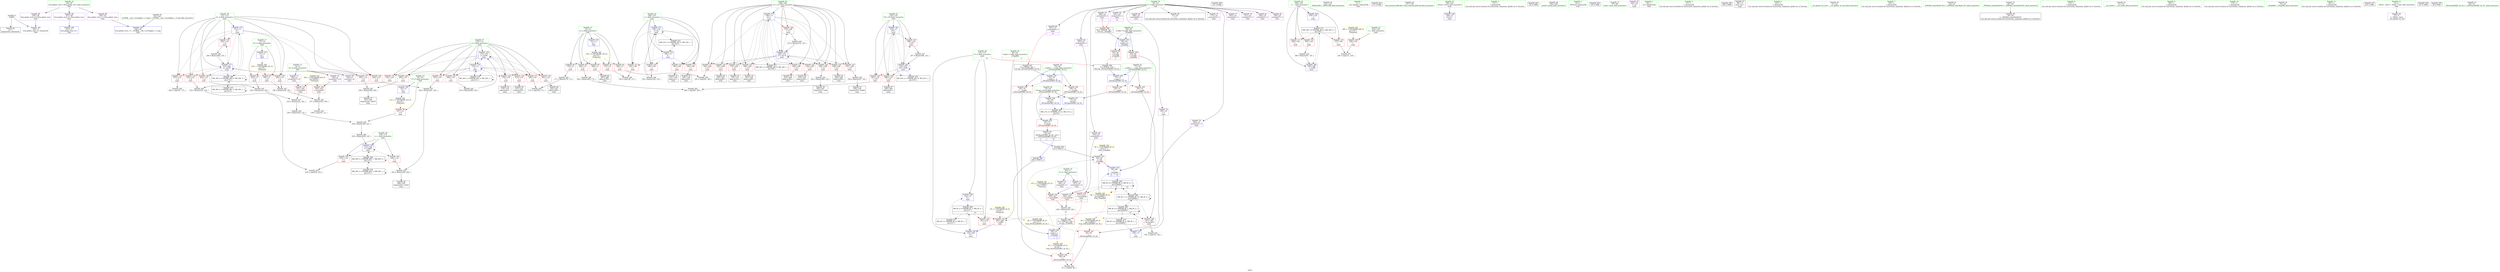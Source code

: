 digraph "SVFG" {
	label="SVFG";

	Node0x56165d0fd0f0 [shape=record,color=grey,label="{NodeID: 0\nNullPtr}"];
	Node0x56165d0fd0f0 -> Node0x56165d10fda0[style=solid];
	Node0x56165d0fd0f0 -> Node0x56165d117c00[style=solid];
	Node0x56165d115320 [shape=record,color=grey,label="{NodeID: 263\n235 = cmp(233, 234, )\n}"];
	Node0x56165d118c70 [shape=record,color=blue,label="{NodeID: 180\n116\<--13\nS\<--\nmain\n}"];
	Node0x56165d118c70 -> Node0x56165d12e6e0[style=dashed];
	Node0x56165d110010 [shape=record,color=red,label="{NodeID: 97\n195\<--17\n\<--Q\nmain\n}"];
	Node0x56165d110010 -> Node0x56165d11cbc0[style=solid];
	Node0x56165d101120 [shape=record,color=green,label="{NodeID: 14\n10\<--11\nG\<--G_field_insensitive\nGlob }"];
	Node0x56165d101120 -> Node0x56165d1122e0[style=solid];
	Node0x56165d101120 -> Node0x56165d1123b0[style=solid];
	Node0x56165d1476c0 [shape=record,color=black,label="{NodeID: 360\n121 = PHI()\n}"];
	Node0x56165d12d7e0 [shape=record,color=black,label="{NodeID: 277\nMR_6V_2 = PHI(MR_6V_4, MR_6V_1, )\npts\{117 \}\n}"];
	Node0x56165d12d7e0 -> Node0x56165d118c70[style=dashed];
	Node0x56165d110b70 [shape=record,color=red,label="{NodeID: 111\n300\<--104\n\<--__\nmain\n}"];
	Node0x56165d10f000 [shape=record,color=green,label="{NodeID: 28\n75\<--76\nretval\<--retval_field_insensitive\n_ZSt3maxIiERKT_S2_S2_\n}"];
	Node0x56165d10f000 -> Node0x56165d110420[style=solid];
	Node0x56165d10f000 -> Node0x56165d118110[style=solid];
	Node0x56165d10f000 -> Node0x56165d1181e0[style=solid];
	Node0x56165d115ea0 [shape=record,color=red,label="{NodeID: 125\n255\<--108\n\<--i11\nmain\n}"];
	Node0x56165d115ea0 -> Node0x56165d111d30[style=solid];
	Node0x56165d10fa60 [shape=record,color=green,label="{NodeID: 42\n122\<--123\n_ZNSirsERi\<--_ZNSirsERi_field_insensitive\n}"];
	Node0x56165d1344f0 [shape=record,color=yellow,style=double,label="{NodeID: 305\n28V_1 = ENCHI(MR_28V_0)\npts\{103 \}\nFun[main]}"];
	Node0x56165d1344f0 -> Node0x56165d1109d0[style=dashed];
	Node0x56165d116a00 [shape=record,color=red,label="{NodeID: 139\n232\<--112\n\<--k\nmain\n}"];
	Node0x56165d116a00 -> Node0x56165d11e3c0[style=solid];
	Node0x56165d1115e0 [shape=record,color=black,label="{NodeID: 56\n202\<--201\nidxprom31\<--add\nmain\n}"];
	Node0x56165d135160 [shape=record,color=yellow,style=double,label="{NodeID: 319\n6V_1 = ENCHI(MR_6V_0)\npts\{117 \}\nFun[_Z3updRii]}"];
	Node0x56165d135160 -> Node0x56165d110350[style=dashed];
	Node0x56165d11d040 [shape=record,color=grey,label="{NodeID: 236\n228 = Binary(226, 227, )\n}"];
	Node0x56165d11d040 -> Node0x56165d11d640[style=solid];
	Node0x56165d117560 [shape=record,color=red,label="{NodeID: 153\n258\<--257\n\<--arrayidx61\nmain\n}"];
	Node0x56165d117560 -> Node0x56165d11cd40[style=solid];
	Node0x56165d112140 [shape=record,color=purple,label="{NodeID: 70\n192\<--8\narrayidx27\<--H\nmain\n}"];
	Node0x56165d112140 -> Node0x56165d117220[style=solid];
	Node0x56165d11e540 [shape=record,color=grey,label="{NodeID: 250\n238 = Binary(237, 125, )\n}"];
	Node0x56165d11e540 -> Node0x56165d1119f0[style=solid];
	Node0x56165d1181e0 [shape=record,color=blue,label="{NodeID: 167\n75\<--92\nretval\<--\n_ZSt3maxIiERKT_S2_S2_\n}"];
	Node0x56165d1181e0 -> Node0x56165d12f5e0[style=dashed];
	Node0x56165d112ca0 [shape=record,color=purple,label="{NodeID: 84\n253\<--19\narrayidx59\<--f\nmain\n}"];
	Node0x56165d112ca0 -> Node0x56165d117490[style=solid];
	Node0x56165d0ec180 [shape=record,color=green,label="{NodeID: 1\n7\<--1\n__dso_handle\<--dummyObj\nGlob }"];
	Node0x56165d118d40 [shape=record,color=blue,label="{NodeID: 181\n118\<--13\nj74\<--\nmain\n}"];
	Node0x56165d118d40 -> Node0x56165d116ee0[style=dashed];
	Node0x56165d118d40 -> Node0x56165d116fb0[style=dashed];
	Node0x56165d118d40 -> Node0x56165d117080[style=dashed];
	Node0x56165d118d40 -> Node0x56165d118ee0[style=dashed];
	Node0x56165d118d40 -> Node0x56165d12dce0[style=dashed];
	Node0x56165d1100e0 [shape=record,color=red,label="{NodeID: 98\n223\<--17\n\<--Q\nmain\n}"];
	Node0x56165d1100e0 -> Node0x56165d11ca40[style=solid];
	Node0x56165d1011f0 [shape=record,color=green,label="{NodeID: 15\n12\<--14\nn\<--n_field_insensitive\nGlob }"];
	Node0x56165d1011f0 -> Node0x56165d1132e0[style=solid];
	Node0x56165d1011f0 -> Node0x56165d1133b0[style=solid];
	Node0x56165d1011f0 -> Node0x56165d113480[style=solid];
	Node0x56165d1011f0 -> Node0x56165d113550[style=solid];
	Node0x56165d1011f0 -> Node0x56165d113620[style=solid];
	Node0x56165d1011f0 -> Node0x56165d117700[style=solid];
	Node0x56165d147790 [shape=record,color=black,label="{NodeID: 361\n131 = PHI()\n}"];
	Node0x56165d12dce0 [shape=record,color=black,label="{NodeID: 278\nMR_43V_2 = PHI(MR_43V_4, MR_43V_1, )\npts\{119 \}\n}"];
	Node0x56165d12dce0 -> Node0x56165d118d40[style=dashed];
	Node0x56165d110c40 [shape=record,color=red,label="{NodeID: 112\n307\<--104\n\<--__\nmain\n}"];
	Node0x56165d110c40 -> Node0x56165d11e9c0[style=solid];
	Node0x56165d10f090 [shape=record,color=green,label="{NodeID: 29\n77\<--78\n__a.addr\<--__a.addr_field_insensitive\n_ZSt3maxIiERKT_S2_S2_\n}"];
	Node0x56165d10f090 -> Node0x56165d1104f0[style=solid];
	Node0x56165d10f090 -> Node0x56165d1105c0[style=solid];
	Node0x56165d10f090 -> Node0x56165d117f70[style=solid];
	Node0x56165d115f70 [shape=record,color=red,label="{NodeID: 126\n274\<--108\n\<--i11\nmain\n}"];
	Node0x56165d115f70 -> Node0x56165d11ddc0[style=solid];
	Node0x56165d10fb30 [shape=record,color=green,label="{NodeID: 43\n157\<--158\nllvm.memset.p0i8.i64\<--llvm.memset.p0i8.i64_field_insensitive\n}"];
	Node0x56165d116ad0 [shape=record,color=red,label="{NodeID: 140\n242\<--112\n\<--k\nmain\n}"];
	Node0x56165d116ad0 -> Node0x56165d11e6c0[style=solid];
	Node0x56165d1116b0 [shape=record,color=black,label="{NodeID: 57\n207\<--206\nidxprom34\<--add33\nmain\n}"];
	Node0x56165d135240 [shape=record,color=yellow,style=double,label="{NodeID: 320\n8V_1 = ENCHI(MR_8V_0)\npts\{220000 \}\nFun[_Z3updRii]|{|<s2>3}}"];
	Node0x56165d135240 -> Node0x56165d110350[style=dashed];
	Node0x56165d135240 -> Node0x56165d117ea0[style=dashed];
	Node0x56165d135240:s2 -> Node0x56165d133f80[style=dashed,color=red];
	Node0x56165d11d1c0 [shape=record,color=grey,label="{NodeID: 237\n225 = Binary(221, 224, )\n}"];
	Node0x56165d11d1c0 -> Node0x56165d11d940[style=solid];
	Node0x56165d117630 [shape=record,color=red,label="{NodeID: 154\n293\<--292\n\<--call83\nmain\n}"];
	Node0x56165d117630 -> Node0x56165d118e10[style=solid];
	Node0x56165d112210 [shape=record,color=purple,label="{NodeID: 71\n220\<--8\narrayidx41\<--H\nmain\n}"];
	Node0x56165d112210 -> Node0x56165d1173c0[style=solid];
	Node0x56165d11e6c0 [shape=record,color=grey,label="{NodeID: 251\n243 = Binary(241, 242, )\n}"];
	Node0x56165d11e6c0 -> Node0x56165d11e840[style=solid];
	Node0x56165d1182b0 [shape=record,color=blue,label="{NodeID: 168\n100\<--13\nretval\<--\nmain\n}"];
	Node0x56165d112d70 [shape=record,color=purple,label="{NodeID: 85\n288\<--19\narrayidx80\<--f\nmain\n}"];
	Node0x56165d0fe970 [shape=record,color=green,label="{NodeID: 2\n13\<--1\n\<--dummyObj\nCan only get source location for instruction, argument, global var or function.}"];
	Node0x56165d118e10 [shape=record,color=blue,label="{NodeID: 182\n116\<--293\nS\<--\nmain\n}"];
	Node0x56165d118e10 -> Node0x56165d12e6e0[style=dashed];
	Node0x56165d1101b0 [shape=record,color=red,label="{NodeID: 99\n64\<--58\n\<--S.addr\n_Z3updRii\n|{<s0>3}}"];
	Node0x56165d1101b0:s0 -> Node0x56165d147d20[style=solid,color=red];
	Node0x56165d100240 [shape=record,color=green,label="{NodeID: 16\n15\<--16\nP\<--P_field_insensitive\nGlob }"];
	Node0x56165d100240 -> Node0x56165d10ff40[style=solid];
	Node0x56165d100240 -> Node0x56165d117800[style=solid];
	Node0x56165d1478c0 [shape=record,color=black,label="{NodeID: 362\n132 = PHI()\n}"];
	Node0x56165d12e1e0 [shape=record,color=black,label="{NodeID: 279\nMR_8V_2 = PHI(MR_8V_4, MR_8V_1, )\npts\{220000 \}\n}"];
	Node0x56165d12e1e0 -> Node0x56165d1185f0[style=dashed];
	Node0x56165d110d10 [shape=record,color=red,label="{NodeID: 113\n136\<--106\n\<--i\nmain\n}"];
	Node0x56165d110d10 -> Node0x56165d1148a0[style=solid];
	Node0x56165d10f120 [shape=record,color=green,label="{NodeID: 30\n79\<--80\n__b.addr\<--__b.addr_field_insensitive\n_ZSt3maxIiERKT_S2_S2_\n}"];
	Node0x56165d10f120 -> Node0x56165d110690[style=solid];
	Node0x56165d10f120 -> Node0x56165d110760[style=solid];
	Node0x56165d10f120 -> Node0x56165d118040[style=solid];
	Node0x56165d132be0 [shape=record,color=black,label="{NodeID: 293\nMR_8V_4 = PHI(MR_8V_5, MR_8V_3, )\npts\{220000 \}\n|{|<s6>13}}"];
	Node0x56165d132be0 -> Node0x56165d117150[style=dashed];
	Node0x56165d132be0 -> Node0x56165d117630[style=dashed];
	Node0x56165d132be0 -> Node0x56165d12a0e0[style=dashed];
	Node0x56165d132be0 -> Node0x56165d12e1e0[style=dashed];
	Node0x56165d132be0 -> Node0x56165d1316f0[style=dashed];
	Node0x56165d132be0 -> Node0x56165d132be0[style=dashed];
	Node0x56165d132be0:s6 -> Node0x56165d133f80[style=dashed,color=red];
	Node0x56165d116040 [shape=record,color=red,label="{NodeID: 127\n169\<--110\n\<--j\nmain\n}"];
	Node0x56165d116040 -> Node0x56165d114ba0[style=solid];
	Node0x56165d10fc00 [shape=record,color=green,label="{NodeID: 44\n304\<--305\nprintf\<--printf_field_insensitive\n}"];
	Node0x56165d116ba0 [shape=record,color=red,label="{NodeID: 141\n263\<--112\n\<--k\nmain\n}"];
	Node0x56165d116ba0 -> Node0x56165d11df40[style=solid];
	Node0x56165d111780 [shape=record,color=black,label="{NodeID: 58\n210\<--209\nidxprom36\<--\nmain\n}"];
	Node0x56165d11d340 [shape=record,color=grey,label="{NodeID: 238\n150 = Binary(149, 125, )\n}"];
	Node0x56165d11d340 -> Node0x56165d118520[style=solid];
	Node0x56165d117700 [shape=record,color=blue,label="{NodeID: 155\n12\<--13\nn\<--\nGlob }"];
	Node0x56165d117700 -> Node0x56165d134060[style=dashed];
	Node0x56165d1122e0 [shape=record,color=purple,label="{NodeID: 72\n146\<--10\narrayidx9\<--G\nmain\n}"];
	Node0x56165d11e840 [shape=record,color=grey,label="{NodeID: 252\n245 = Binary(243, 244, )\n}"];
	Node0x56165d11e840 -> Node0x56165d111ac0[style=solid];
	Node0x56165d118380 [shape=record,color=blue,label="{NodeID: 169\n104\<--125\n__\<--\nmain\n}"];
	Node0x56165d118380 -> Node0x56165d12b9e0[style=dashed];
	Node0x56165d112e40 [shape=record,color=purple,label="{NodeID: 86\n291\<--19\narrayidx82\<--f\nmain\n|{<s0>13}}"];
	Node0x56165d112e40:s0 -> Node0x56165d147f60[style=solid,color=red];
	Node0x56165d0fd1e0 [shape=record,color=green,label="{NodeID: 3\n23\<--1\n_ZSt3cin\<--dummyObj\nGlob }"];
	Node0x56165d12a0e0 [shape=record,color=black,label="{NodeID: 266\nMR_8V_6 = PHI(MR_8V_9, MR_8V_5, )\npts\{220000 \}\n|{|<s4>11|<s5>12}}"];
	Node0x56165d12a0e0 -> Node0x56165d1172f0[style=dashed];
	Node0x56165d12a0e0 -> Node0x56165d117490[style=dashed];
	Node0x56165d12a0e0 -> Node0x56165d12a0e0[style=dashed];
	Node0x56165d12a0e0 -> Node0x56165d1316f0[style=dashed];
	Node0x56165d12a0e0:s4 -> Node0x56165d135240[style=dashed,color=red];
	Node0x56165d12a0e0:s5 -> Node0x56165d135240[style=dashed,color=red];
	Node0x56165d118ee0 [shape=record,color=blue,label="{NodeID: 183\n118\<--297\nj74\<--inc85\nmain\n}"];
	Node0x56165d118ee0 -> Node0x56165d116ee0[style=dashed];
	Node0x56165d118ee0 -> Node0x56165d116fb0[style=dashed];
	Node0x56165d118ee0 -> Node0x56165d117080[style=dashed];
	Node0x56165d118ee0 -> Node0x56165d118ee0[style=dashed];
	Node0x56165d118ee0 -> Node0x56165d12dce0[style=dashed];
	Node0x56165d110280 [shape=record,color=red,label="{NodeID: 100\n69\<--58\n\<--S.addr\n_Z3updRii\n}"];
	Node0x56165d110280 -> Node0x56165d117ea0[style=solid];
	Node0x56165d100310 [shape=record,color=green,label="{NodeID: 17\n17\<--18\nQ\<--Q_field_insensitive\nGlob }"];
	Node0x56165d100310 -> Node0x56165d110010[style=solid];
	Node0x56165d100310 -> Node0x56165d1100e0[style=solid];
	Node0x56165d100310 -> Node0x56165d117900[style=solid];
	Node0x56165d1479c0 [shape=record,color=black,label="{NodeID: 363\n133 = PHI()\n}"];
	Node0x56165d12e6e0 [shape=record,color=black,label="{NodeID: 280\nMR_6V_4 = PHI(MR_6V_5, MR_6V_3, )\npts\{117 \}\n|{|<s4>13}}"];
	Node0x56165d12e6e0 -> Node0x56165d116e10[style=dashed];
	Node0x56165d12e6e0 -> Node0x56165d117630[style=dashed];
	Node0x56165d12e6e0 -> Node0x56165d118e10[style=dashed];
	Node0x56165d12e6e0 -> Node0x56165d12d7e0[style=dashed];
	Node0x56165d12e6e0:s4 -> Node0x56165d133ea0[style=dashed,color=red];
	Node0x56165d110de0 [shape=record,color=red,label="{NodeID: 114\n140\<--106\n\<--i\nmain\n}"];
	Node0x56165d110de0 -> Node0x56165d1111d0[style=solid];
	Node0x56165d10f1b0 [shape=record,color=green,label="{NodeID: 31\n97\<--98\nmain\<--main_field_insensitive\n}"];
	Node0x56165d1330e0 [shape=record,color=yellow,style=double,label="{NodeID: 294\n4V_1 = ENCHI(MR_4V_0)\npts\{61 \}\nFun[_ZSt3maxIiERKT_S2_S2_]}"];
	Node0x56165d1330e0 -> Node0x56165d110900[style=dashed];
	Node0x56165d116110 [shape=record,color=red,label="{NodeID: 128\n178\<--110\n\<--j\nmain\n}"];
	Node0x56165d116110 -> Node0x56165d111440[style=solid];
	Node0x56165d10fcd0 [shape=record,color=green,label="{NodeID: 45\n28\<--323\n_GLOBAL__sub_I_sevenkplus_1_0.cpp\<--_GLOBAL__sub_I_sevenkplus_1_0.cpp_field_insensitive\n}"];
	Node0x56165d10fcd0 -> Node0x56165d117b00[style=solid];
	Node0x56165d116c70 [shape=record,color=red,label="{NodeID: 142\n234\<--114\n\<--c\nmain\n}"];
	Node0x56165d116c70 -> Node0x56165d115320[style=solid];
	Node0x56165d111850 [shape=record,color=black,label="{NodeID: 59\n213\<--212\nidxprom38\<--\nmain\n}"];
	Node0x56165d11d4c0 [shape=record,color=grey,label="{NodeID: 239\n201 = Binary(200, 125, )\n}"];
	Node0x56165d11d4c0 -> Node0x56165d1115e0[style=solid];
	Node0x56165d117800 [shape=record,color=blue,label="{NodeID: 156\n15\<--13\nP\<--\nGlob }"];
	Node0x56165d117800 -> Node0x56165d134170[style=dashed];
	Node0x56165d1123b0 [shape=record,color=purple,label="{NodeID: 73\n257\<--10\narrayidx61\<--G\nmain\n}"];
	Node0x56165d1123b0 -> Node0x56165d117560[style=solid];
	Node0x56165d11e9c0 [shape=record,color=grey,label="{NodeID: 253\n308 = Binary(307, 125, )\n}"];
	Node0x56165d11e9c0 -> Node0x56165d118fb0[style=solid];
	Node0x56165d118450 [shape=record,color=blue,label="{NodeID: 170\n106\<--13\ni\<--\nmain\n}"];
	Node0x56165d118450 -> Node0x56165d110d10[style=dashed];
	Node0x56165d118450 -> Node0x56165d110de0[style=dashed];
	Node0x56165d118450 -> Node0x56165d110eb0[style=dashed];
	Node0x56165d118450 -> Node0x56165d115750[style=dashed];
	Node0x56165d118450 -> Node0x56165d118520[style=dashed];
	Node0x56165d118450 -> Node0x56165d12bee0[style=dashed];
	Node0x56165d112f10 [shape=record,color=purple,label="{NodeID: 87\n302\<--24\n\<--.str\nmain\n}"];
	Node0x56165d0fe7f0 [shape=record,color=green,label="{NodeID: 4\n24\<--1\n.str\<--dummyObj\nGlob }"];
	Node0x56165d118fb0 [shape=record,color=blue,label="{NodeID: 184\n104\<--308\n__\<--inc89\nmain\n}"];
	Node0x56165d118fb0 -> Node0x56165d12b9e0[style=dashed];
	Node0x56165d110350 [shape=record,color=red,label="{NodeID: 101\n68\<--65\n\<--call\n_Z3updRii\n}"];
	Node0x56165d110350 -> Node0x56165d117ea0[style=solid];
	Node0x56165d1003e0 [shape=record,color=green,label="{NodeID: 18\n19\<--22\nf\<--f_field_insensitive\nGlob }"];
	Node0x56165d1003e0 -> Node0x56165d110f60[style=solid];
	Node0x56165d1003e0 -> Node0x56165d112480[style=solid];
	Node0x56165d1003e0 -> Node0x56165d112550[style=solid];
	Node0x56165d1003e0 -> Node0x56165d112620[style=solid];
	Node0x56165d1003e0 -> Node0x56165d1126f0[style=solid];
	Node0x56165d1003e0 -> Node0x56165d1127c0[style=solid];
	Node0x56165d1003e0 -> Node0x56165d112890[style=solid];
	Node0x56165d1003e0 -> Node0x56165d112960[style=solid];
	Node0x56165d1003e0 -> Node0x56165d112a30[style=solid];
	Node0x56165d1003e0 -> Node0x56165d112b00[style=solid];
	Node0x56165d1003e0 -> Node0x56165d112bd0[style=solid];
	Node0x56165d1003e0 -> Node0x56165d112ca0[style=solid];
	Node0x56165d1003e0 -> Node0x56165d112d70[style=solid];
	Node0x56165d1003e0 -> Node0x56165d112e40[style=solid];
	Node0x56165d147a90 [shape=record,color=black,label="{NodeID: 364\n292 = PHI(72, )\n}"];
	Node0x56165d147a90 -> Node0x56165d117630[style=solid];
	Node0x56165d110eb0 [shape=record,color=red,label="{NodeID: 115\n144\<--106\n\<--i\nmain\n}"];
	Node0x56165d110eb0 -> Node0x56165d1112a0[style=solid];
	Node0x56165d10f240 [shape=record,color=green,label="{NodeID: 32\n100\<--101\nretval\<--retval_field_insensitive\nmain\n}"];
	Node0x56165d10f240 -> Node0x56165d1182b0[style=solid];
	Node0x56165d1161e0 [shape=record,color=red,label="{NodeID: 129\n204\<--110\n\<--j\nmain\n}"];
	Node0x56165d1161e0 -> Node0x56165d11d7c0[style=solid];
	Node0x56165d10fda0 [shape=record,color=black,label="{NodeID: 46\n2\<--3\ndummyVal\<--dummyVal\n}"];
	Node0x56165d116d40 [shape=record,color=red,label="{NodeID: 143\n244\<--114\n\<--c\nmain\n}"];
	Node0x56165d116d40 -> Node0x56165d11e840[style=solid];
	Node0x56165d111920 [shape=record,color=black,label="{NodeID: 60\n219\<--218\nidxprom40\<--\nmain\n}"];
	Node0x56165d11d640 [shape=record,color=grey,label="{NodeID: 240\n229 = Binary(228, 125, )\n}"];
	Node0x56165d11d640 -> Node0x56165d118930[style=solid];
	Node0x56165d117900 [shape=record,color=blue,label="{NodeID: 157\n17\<--13\nQ\<--\nGlob }"];
	Node0x56165d117900 -> Node0x56165d134250[style=dashed];
	Node0x56165d112480 [shape=record,color=purple,label="{NodeID: 74\n159\<--19\n\<--f\nmain\n}"];
	Node0x56165d112480 -> Node0x56165d1185f0[style=solid];
	Node0x56165d11eb40 [shape=record,color=grey,label="{NodeID: 254\n87 = cmp(84, 86, )\n}"];
	Node0x56165d118520 [shape=record,color=blue,label="{NodeID: 171\n106\<--150\ni\<--inc\nmain\n}"];
	Node0x56165d118520 -> Node0x56165d110d10[style=dashed];
	Node0x56165d118520 -> Node0x56165d110de0[style=dashed];
	Node0x56165d118520 -> Node0x56165d110eb0[style=dashed];
	Node0x56165d118520 -> Node0x56165d115750[style=dashed];
	Node0x56165d118520 -> Node0x56165d118520[style=dashed];
	Node0x56165d118520 -> Node0x56165d12bee0[style=dashed];
	Node0x56165d112fe0 [shape=record,color=purple,label="{NodeID: 88\n327\<--26\nllvm.global_ctors_0\<--llvm.global_ctors\nGlob }"];
	Node0x56165d112fe0 -> Node0x56165d117a00[style=solid];
	Node0x56165d0fe880 [shape=record,color=green,label="{NodeID: 5\n27\<--1\n\<--dummyObj\nCan only get source location for instruction, argument, global var or function.}"];
	Node0x56165d12aae0 [shape=record,color=black,label="{NodeID: 268\nMR_38V_4 = PHI(MR_38V_8, MR_38V_3, )\npts\{113 \}\n}"];
	Node0x56165d12aae0 -> Node0x56165d118860[style=dashed];
	Node0x56165d12aae0 -> Node0x56165d12aae0[style=dashed];
	Node0x56165d12aae0 -> Node0x56165d12cde0[style=dashed];
	Node0x56165d110420 [shape=record,color=red,label="{NodeID: 102\n95\<--75\n\<--retval\n_ZSt3maxIiERKT_S2_S2_\n}"];
	Node0x56165d110420 -> Node0x56165d111100[style=solid];
	Node0x56165d1004b0 [shape=record,color=green,label="{NodeID: 19\n26\<--30\nllvm.global_ctors\<--llvm.global_ctors_field_insensitive\nGlob }"];
	Node0x56165d1004b0 -> Node0x56165d112fe0[style=solid];
	Node0x56165d1004b0 -> Node0x56165d1130e0[style=solid];
	Node0x56165d1004b0 -> Node0x56165d1131e0[style=solid];
	Node0x56165d147c50 [shape=record,color=black,label="{NodeID: 365\n303 = PHI()\n}"];
	Node0x56165d115750 [shape=record,color=red,label="{NodeID: 116\n149\<--106\n\<--i\nmain\n}"];
	Node0x56165d115750 -> Node0x56165d11d340[style=solid];
	Node0x56165d10f310 [shape=record,color=green,label="{NodeID: 33\n102\<--103\n_\<--__field_insensitive\nmain\n}"];
	Node0x56165d10f310 -> Node0x56165d1109d0[style=solid];
	Node0x56165d1162b0 [shape=record,color=red,label="{NodeID: 130\n212\<--110\n\<--j\nmain\n}"];
	Node0x56165d1162b0 -> Node0x56165d111850[style=solid];
	Node0x56165d10fe70 [shape=record,color=black,label="{NodeID: 47\n99\<--13\nmain_ret\<--\nmain\n}"];
	Node0x56165d116e10 [shape=record,color=red,label="{NodeID: 144\n301\<--116\n\<--S\nmain\n}"];
	Node0x56165d1119f0 [shape=record,color=black,label="{NodeID: 61\n239\<--238\nidxprom50\<--add49\nmain\n}"];
	Node0x56165d11d7c0 [shape=record,color=grey,label="{NodeID: 241\n206 = Binary(204, 205, )\n}"];
	Node0x56165d11d7c0 -> Node0x56165d1116b0[style=solid];
	Node0x56165d117a00 [shape=record,color=blue,label="{NodeID: 158\n327\<--27\nllvm.global_ctors_0\<--\nGlob }"];
	Node0x56165d112550 [shape=record,color=purple,label="{NodeID: 75\n177\<--19\narrayidx19\<--f\nmain\n}"];
	Node0x56165d114720 [shape=record,color=grey,label="{NodeID: 255\n198 = cmp(197, 13, )\n}"];
	Node0x56165d1185f0 [shape=record,color=blue,label="{NodeID: 172\n159\<--13\n\<--\nmain\n}"];
	Node0x56165d1185f0 -> Node0x56165d132be0[style=dashed];
	Node0x56165d1130e0 [shape=record,color=purple,label="{NodeID: 89\n328\<--26\nllvm.global_ctors_1\<--llvm.global_ctors\nGlob }"];
	Node0x56165d1130e0 -> Node0x56165d117b00[style=solid];
	Node0x56165d0ff020 [shape=record,color=green,label="{NodeID: 6\n125\<--1\n\<--dummyObj\nCan only get source location for instruction, argument, global var or function.}"];
	Node0x56165d12afe0 [shape=record,color=black,label="{NodeID: 269\nMR_40V_4 = PHI(MR_40V_7, MR_40V_3, )\npts\{115 \}\n}"];
	Node0x56165d12afe0 -> Node0x56165d118930[style=dashed];
	Node0x56165d12afe0 -> Node0x56165d12afe0[style=dashed];
	Node0x56165d12afe0 -> Node0x56165d12d2e0[style=dashed];
	Node0x56165d1104f0 [shape=record,color=red,label="{NodeID: 103\n83\<--77\n\<--__a.addr\n_ZSt3maxIiERKT_S2_S2_\n}"];
	Node0x56165d1104f0 -> Node0x56165d110830[style=solid];
	Node0x56165d100580 [shape=record,color=green,label="{NodeID: 20\n31\<--32\n__cxx_global_var_init\<--__cxx_global_var_init_field_insensitive\n}"];
	Node0x56165d147d20 [shape=record,color=black,label="{NodeID: 366\n73 = PHI(64, 116, )\n0th arg _ZSt3maxIiERKT_S2_S2_ }"];
	Node0x56165d147d20 -> Node0x56165d117f70[style=solid];
	Node0x56165d12f5e0 [shape=record,color=black,label="{NodeID: 283\nMR_11V_3 = PHI(MR_11V_4, MR_11V_2, )\npts\{76 \}\n}"];
	Node0x56165d12f5e0 -> Node0x56165d110420[style=dashed];
	Node0x56165d115820 [shape=record,color=red,label="{NodeID: 117\n163\<--108\n\<--i11\nmain\n}"];
	Node0x56165d115820 -> Node0x56165d114d20[style=solid];
	Node0x56165d10f3e0 [shape=record,color=green,label="{NodeID: 34\n104\<--105\n__\<--___field_insensitive\nmain\n}"];
	Node0x56165d10f3e0 -> Node0x56165d110aa0[style=solid];
	Node0x56165d10f3e0 -> Node0x56165d110b70[style=solid];
	Node0x56165d10f3e0 -> Node0x56165d110c40[style=solid];
	Node0x56165d10f3e0 -> Node0x56165d118380[style=solid];
	Node0x56165d10f3e0 -> Node0x56165d118fb0[style=solid];
	Node0x56165d116380 [shape=record,color=red,label="{NodeID: 131\n231\<--110\n\<--j\nmain\n}"];
	Node0x56165d116380 -> Node0x56165d11e3c0[style=solid];
	Node0x56165d110f60 [shape=record,color=black,label="{NodeID: 48\n21\<--19\n\<--f\nCan only get source location for instruction, argument, global var or function.}"];
	Node0x56165d116ee0 [shape=record,color=red,label="{NodeID: 145\n281\<--118\n\<--j74\nmain\n}"];
	Node0x56165d116ee0 -> Node0x56165d1151a0[style=solid];
	Node0x56165d111ac0 [shape=record,color=black,label="{NodeID: 62\n246\<--245\nidxprom54\<--sub53\nmain\n}"];
	Node0x56165d11d940 [shape=record,color=grey,label="{NodeID: 242\n226 = Binary(225, 125, )\n}"];
	Node0x56165d11d940 -> Node0x56165d11d040[style=solid];
	Node0x56165d117b00 [shape=record,color=blue,label="{NodeID: 159\n328\<--28\nllvm.global_ctors_1\<--_GLOBAL__sub_I_sevenkplus_1_0.cpp\nGlob }"];
	Node0x56165d112620 [shape=record,color=purple,label="{NodeID: 76\n180\<--19\narrayidx21\<--f\nmain\n}"];
	Node0x56165d112620 -> Node0x56165d117150[style=solid];
	Node0x56165d1148a0 [shape=record,color=grey,label="{NodeID: 256\n138 = cmp(136, 137, )\n}"];
	Node0x56165d1186c0 [shape=record,color=blue,label="{NodeID: 173\n108\<--13\ni11\<--\nmain\n}"];
	Node0x56165d1186c0 -> Node0x56165d115820[style=dashed];
	Node0x56165d1186c0 -> Node0x56165d1158f0[style=dashed];
	Node0x56165d1186c0 -> Node0x56165d1159c0[style=dashed];
	Node0x56165d1186c0 -> Node0x56165d115a90[style=dashed];
	Node0x56165d1186c0 -> Node0x56165d115b60[style=dashed];
	Node0x56165d1186c0 -> Node0x56165d115c30[style=dashed];
	Node0x56165d1186c0 -> Node0x56165d115d00[style=dashed];
	Node0x56165d1186c0 -> Node0x56165d115dd0[style=dashed];
	Node0x56165d1186c0 -> Node0x56165d115ea0[style=dashed];
	Node0x56165d1186c0 -> Node0x56165d115f70[style=dashed];
	Node0x56165d1186c0 -> Node0x56165d118ba0[style=dashed];
	Node0x56165d1186c0 -> Node0x56165d12c3e0[style=dashed];
	Node0x56165d1131e0 [shape=record,color=purple,label="{NodeID: 90\n329\<--26\nllvm.global_ctors_2\<--llvm.global_ctors\nGlob }"];
	Node0x56165d1131e0 -> Node0x56165d117c00[style=solid];
	Node0x56165d0ff0b0 [shape=record,color=green,label="{NodeID: 7\n154\<--1\n\<--dummyObj\nCan only get source location for instruction, argument, global var or function.}"];
	Node0x56165d1105c0 [shape=record,color=red,label="{NodeID: 104\n92\<--77\n\<--__a.addr\n_ZSt3maxIiERKT_S2_S2_\n}"];
	Node0x56165d1105c0 -> Node0x56165d1181e0[style=solid];
	Node0x56165d100650 [shape=record,color=green,label="{NodeID: 21\n35\<--36\n_ZNSt8ios_base4InitC1Ev\<--_ZNSt8ios_base4InitC1Ev_field_insensitive\n}"];
	Node0x56165d147f60 [shape=record,color=black,label="{NodeID: 367\n74 = PHI(60, 291, )\n1st arg _ZSt3maxIiERKT_S2_S2_ }"];
	Node0x56165d147f60 -> Node0x56165d118040[style=solid];
	Node0x56165d1158f0 [shape=record,color=red,label="{NodeID: 118\n175\<--108\n\<--i11\nmain\n}"];
	Node0x56165d1158f0 -> Node0x56165d111370[style=solid];
	Node0x56165d10f4b0 [shape=record,color=green,label="{NodeID: 35\n106\<--107\ni\<--i_field_insensitive\nmain\n}"];
	Node0x56165d10f4b0 -> Node0x56165d110d10[style=solid];
	Node0x56165d10f4b0 -> Node0x56165d110de0[style=solid];
	Node0x56165d10f4b0 -> Node0x56165d110eb0[style=solid];
	Node0x56165d10f4b0 -> Node0x56165d115750[style=solid];
	Node0x56165d10f4b0 -> Node0x56165d118450[style=solid];
	Node0x56165d10f4b0 -> Node0x56165d118520[style=solid];
	Node0x56165d133ea0 [shape=record,color=yellow,style=double,label="{NodeID: 298\n6V_1 = ENCHI(MR_6V_0)\npts\{117 \}\nFun[_ZSt3maxIiERKT_S2_S2_]}"];
	Node0x56165d133ea0 -> Node0x56165d110830[style=dashed];
	Node0x56165d116450 [shape=record,color=red,label="{NodeID: 132\n241\<--110\n\<--j\nmain\n}"];
	Node0x56165d116450 -> Node0x56165d11e6c0[style=solid];
	Node0x56165d111030 [shape=record,color=black,label="{NodeID: 49\n39\<--40\n\<--_ZNSt8ios_base4InitD1Ev\nCan only get source location for instruction, argument, global var or function.}"];
	Node0x56165d116fb0 [shape=record,color=red,label="{NodeID: 146\n289\<--118\n\<--j74\nmain\n}"];
	Node0x56165d116fb0 -> Node0x56165d111ed0[style=solid];
	Node0x56165d111b90 [shape=record,color=black,label="{NodeID: 63\n249\<--248\nidxprom56\<--\nmain\n}"];
	Node0x56165d11dac0 [shape=record,color=grey,label="{NodeID: 243\n270 = Binary(269, 125, )\n}"];
	Node0x56165d11dac0 -> Node0x56165d118ad0[style=solid];
	Node0x56165d117c00 [shape=record,color=blue, style = dotted,label="{NodeID: 160\n329\<--3\nllvm.global_ctors_2\<--dummyVal\nGlob }"];
	Node0x56165d1126f0 [shape=record,color=purple,label="{NodeID: 77\n203\<--19\narrayidx32\<--f\nmain\n}"];
	Node0x56165d114a20 [shape=record,color=grey,label="{NodeID: 257\n129 = cmp(127, 128, )\n}"];
	Node0x56165d118790 [shape=record,color=blue,label="{NodeID: 174\n110\<--13\nj\<--\nmain\n}"];
	Node0x56165d118790 -> Node0x56165d116040[style=dashed];
	Node0x56165d118790 -> Node0x56165d116110[style=dashed];
	Node0x56165d118790 -> Node0x56165d1161e0[style=dashed];
	Node0x56165d118790 -> Node0x56165d1162b0[style=dashed];
	Node0x56165d118790 -> Node0x56165d116380[style=dashed];
	Node0x56165d118790 -> Node0x56165d116450[style=dashed];
	Node0x56165d118790 -> Node0x56165d116520[style=dashed];
	Node0x56165d118790 -> Node0x56165d1165f0[style=dashed];
	Node0x56165d118790 -> Node0x56165d118790[style=dashed];
	Node0x56165d118790 -> Node0x56165d118ad0[style=dashed];
	Node0x56165d118790 -> Node0x56165d12c8e0[style=dashed];
	Node0x56165d1132e0 [shape=record,color=red,label="{NodeID: 91\n137\<--12\n\<--n\nmain\n}"];
	Node0x56165d1132e0 -> Node0x56165d1148a0[style=solid];
	Node0x56165d0ff140 [shape=record,color=green,label="{NodeID: 8\n155\<--1\n\<--dummyObj\nCan only get source location for instruction, argument, global var or function.}"];
	Node0x56165d12b9e0 [shape=record,color=black,label="{NodeID: 271\nMR_30V_3 = PHI(MR_30V_4, MR_30V_2, )\npts\{105 \}\n}"];
	Node0x56165d12b9e0 -> Node0x56165d110aa0[style=dashed];
	Node0x56165d12b9e0 -> Node0x56165d110b70[style=dashed];
	Node0x56165d12b9e0 -> Node0x56165d110c40[style=dashed];
	Node0x56165d12b9e0 -> Node0x56165d118fb0[style=dashed];
	Node0x56165d110690 [shape=record,color=red,label="{NodeID: 105\n85\<--79\n\<--__b.addr\n_ZSt3maxIiERKT_S2_S2_\n}"];
	Node0x56165d110690 -> Node0x56165d110900[style=solid];
	Node0x56165d100720 [shape=record,color=green,label="{NodeID: 22\n41\<--42\n__cxa_atexit\<--__cxa_atexit_field_insensitive\n}"];
	Node0x56165d1480e0 [shape=record,color=black,label="{NodeID: 368\n56 = PHI(208, 247, )\n0th arg _Z3updRii }"];
	Node0x56165d1480e0 -> Node0x56165d117d00[style=solid];
	Node0x56165d1159c0 [shape=record,color=red,label="{NodeID: 119\n190\<--108\n\<--i11\nmain\n}"];
	Node0x56165d1159c0 -> Node0x56165d111510[style=solid];
	Node0x56165d10f580 [shape=record,color=green,label="{NodeID: 36\n108\<--109\ni11\<--i11_field_insensitive\nmain\n}"];
	Node0x56165d10f580 -> Node0x56165d115820[style=solid];
	Node0x56165d10f580 -> Node0x56165d1158f0[style=solid];
	Node0x56165d10f580 -> Node0x56165d1159c0[style=solid];
	Node0x56165d10f580 -> Node0x56165d115a90[style=solid];
	Node0x56165d10f580 -> Node0x56165d115b60[style=solid];
	Node0x56165d10f580 -> Node0x56165d115c30[style=solid];
	Node0x56165d10f580 -> Node0x56165d115d00[style=solid];
	Node0x56165d10f580 -> Node0x56165d115dd0[style=solid];
	Node0x56165d10f580 -> Node0x56165d115ea0[style=solid];
	Node0x56165d10f580 -> Node0x56165d115f70[style=solid];
	Node0x56165d10f580 -> Node0x56165d1186c0[style=solid];
	Node0x56165d10f580 -> Node0x56165d118ba0[style=solid];
	Node0x56165d133f80 [shape=record,color=yellow,style=double,label="{NodeID: 299\n8V_1 = ENCHI(MR_8V_0)\npts\{220000 \}\nFun[_ZSt3maxIiERKT_S2_S2_]}"];
	Node0x56165d133f80 -> Node0x56165d110830[style=dashed];
	Node0x56165d133f80 -> Node0x56165d110900[style=dashed];
	Node0x56165d116520 [shape=record,color=red,label="{NodeID: 133\n251\<--110\n\<--j\nmain\n}"];
	Node0x56165d116520 -> Node0x56165d111c60[style=solid];
	Node0x56165d111100 [shape=record,color=black,label="{NodeID: 50\n72\<--95\n_ZSt3maxIiERKT_S2_S2__ret\<--\n_ZSt3maxIiERKT_S2_S2_\n|{<s0>3|<s1>13}}"];
	Node0x56165d111100:s0 -> Node0x56165d147260[style=solid,color=blue];
	Node0x56165d111100:s1 -> Node0x56165d147a90[style=solid,color=blue];
	Node0x56165d117080 [shape=record,color=red,label="{NodeID: 147\n296\<--118\n\<--j74\nmain\n}"];
	Node0x56165d117080 -> Node0x56165d11e0c0[style=solid];
	Node0x56165d111c60 [shape=record,color=black,label="{NodeID: 64\n252\<--251\nidxprom58\<--\nmain\n}"];
	Node0x56165d11dc40 [shape=record,color=grey,label="{NodeID: 244\n171 = Binary(170, 172, )\n}"];
	Node0x56165d11dc40 -> Node0x56165d114ba0[style=solid];
	Node0x56165d117d00 [shape=record,color=blue,label="{NodeID: 161\n58\<--56\nS.addr\<--S\n_Z3updRii\n}"];
	Node0x56165d117d00 -> Node0x56165d1101b0[style=dashed];
	Node0x56165d117d00 -> Node0x56165d110280[style=dashed];
	Node0x56165d1127c0 [shape=record,color=purple,label="{NodeID: 78\n208\<--19\narrayidx35\<--f\nmain\n|{<s0>11}}"];
	Node0x56165d1127c0:s0 -> Node0x56165d1480e0[style=solid,color=red];
	Node0x56165d114ba0 [shape=record,color=grey,label="{NodeID: 258\n173 = cmp(169, 171, )\n}"];
	Node0x56165d118860 [shape=record,color=blue,label="{NodeID: 175\n112\<--13\nk\<--\nmain\n}"];
	Node0x56165d118860 -> Node0x56165d1166c0[style=dashed];
	Node0x56165d118860 -> Node0x56165d116790[style=dashed];
	Node0x56165d118860 -> Node0x56165d116860[style=dashed];
	Node0x56165d118860 -> Node0x56165d116930[style=dashed];
	Node0x56165d118860 -> Node0x56165d116a00[style=dashed];
	Node0x56165d118860 -> Node0x56165d116ad0[style=dashed];
	Node0x56165d118860 -> Node0x56165d116ba0[style=dashed];
	Node0x56165d118860 -> Node0x56165d118a00[style=dashed];
	Node0x56165d118860 -> Node0x56165d12aae0[style=dashed];
	Node0x56165d1133b0 [shape=record,color=red,label="{NodeID: 92\n164\<--12\n\<--n\nmain\n}"];
	Node0x56165d1133b0 -> Node0x56165d114d20[style=solid];
	Node0x56165d100d10 [shape=record,color=green,label="{NodeID: 9\n156\<--1\n\<--dummyObj\nCan only get source location for instruction, argument, global var or function.}"];
	Node0x56165d12bee0 [shape=record,color=black,label="{NodeID: 272\nMR_32V_2 = PHI(MR_32V_4, MR_32V_1, )\npts\{107 \}\n}"];
	Node0x56165d12bee0 -> Node0x56165d118450[style=dashed];
	Node0x56165d110760 [shape=record,color=red,label="{NodeID: 106\n89\<--79\n\<--__b.addr\n_ZSt3maxIiERKT_S2_S2_\n}"];
	Node0x56165d110760 -> Node0x56165d118110[style=solid];
	Node0x56165d1007f0 [shape=record,color=green,label="{NodeID: 23\n40\<--46\n_ZNSt8ios_base4InitD1Ev\<--_ZNSt8ios_base4InitD1Ev_field_insensitive\n}"];
	Node0x56165d1007f0 -> Node0x56165d111030[style=solid];
	Node0x56165d148360 [shape=record,color=black,label="{NodeID: 369\n57 = PHI(215, 259, )\n1st arg _Z3updRii }"];
	Node0x56165d148360 -> Node0x56165d117dd0[style=solid];
	Node0x56165d115a90 [shape=record,color=red,label="{NodeID: 120\n200\<--108\n\<--i11\nmain\n}"];
	Node0x56165d115a90 -> Node0x56165d11d4c0[style=solid];
	Node0x56165d10f650 [shape=record,color=green,label="{NodeID: 37\n110\<--111\nj\<--j_field_insensitive\nmain\n}"];
	Node0x56165d10f650 -> Node0x56165d116040[style=solid];
	Node0x56165d10f650 -> Node0x56165d116110[style=solid];
	Node0x56165d10f650 -> Node0x56165d1161e0[style=solid];
	Node0x56165d10f650 -> Node0x56165d1162b0[style=solid];
	Node0x56165d10f650 -> Node0x56165d116380[style=solid];
	Node0x56165d10f650 -> Node0x56165d116450[style=solid];
	Node0x56165d10f650 -> Node0x56165d116520[style=solid];
	Node0x56165d10f650 -> Node0x56165d1165f0[style=solid];
	Node0x56165d10f650 -> Node0x56165d118790[style=solid];
	Node0x56165d10f650 -> Node0x56165d118ad0[style=solid];
	Node0x56165d134060 [shape=record,color=yellow,style=double,label="{NodeID: 300\n19V_1 = ENCHI(MR_19V_0)\npts\{14 \}\nFun[main]}"];
	Node0x56165d134060 -> Node0x56165d1132e0[style=dashed];
	Node0x56165d134060 -> Node0x56165d1133b0[style=dashed];
	Node0x56165d134060 -> Node0x56165d113480[style=dashed];
	Node0x56165d134060 -> Node0x56165d113550[style=dashed];
	Node0x56165d134060 -> Node0x56165d113620[style=dashed];
	Node0x56165d1165f0 [shape=record,color=red,label="{NodeID: 134\n269\<--110\n\<--j\nmain\n}"];
	Node0x56165d1165f0 -> Node0x56165d11dac0[style=solid];
	Node0x56165d1111d0 [shape=record,color=black,label="{NodeID: 51\n141\<--140\nidxprom\<--\nmain\n}"];
	Node0x56165d134cd0 [shape=record,color=yellow,style=double,label="{NodeID: 314\n45V_1 = ENCHI(MR_45V_0)\npts\{90000 \}\nFun[main]}"];
	Node0x56165d134cd0 -> Node0x56165d117220[style=dashed];
	Node0x56165d134cd0 -> Node0x56165d1173c0[style=dashed];
	Node0x56165d117150 [shape=record,color=red,label="{NodeID: 148\n181\<--180\n\<--arrayidx21\nmain\n}"];
	Node0x56165d117150 -> Node0x56165d115020[style=solid];
	Node0x56165d111d30 [shape=record,color=black,label="{NodeID: 65\n256\<--255\nidxprom60\<--\nmain\n}"];
	Node0x56165d11ddc0 [shape=record,color=grey,label="{NodeID: 245\n275 = Binary(274, 125, )\n}"];
	Node0x56165d11ddc0 -> Node0x56165d118ba0[style=solid];
	Node0x56165d117dd0 [shape=record,color=blue,label="{NodeID: 162\n60\<--57\nT.addr\<--T\n_Z3updRii\n|{|<s1>3}}"];
	Node0x56165d117dd0 -> Node0x56165d110350[style=dashed];
	Node0x56165d117dd0:s1 -> Node0x56165d1330e0[style=dashed,color=red];
	Node0x56165d112890 [shape=record,color=purple,label="{NodeID: 79\n211\<--19\narrayidx37\<--f\nmain\n}"];
	Node0x56165d114d20 [shape=record,color=grey,label="{NodeID: 259\n165 = cmp(163, 164, )\n}"];
	Node0x56165d118930 [shape=record,color=blue,label="{NodeID: 176\n114\<--229\nc\<--add45\nmain\n}"];
	Node0x56165d118930 -> Node0x56165d116c70[style=dashed];
	Node0x56165d118930 -> Node0x56165d116d40[style=dashed];
	Node0x56165d118930 -> Node0x56165d118930[style=dashed];
	Node0x56165d118930 -> Node0x56165d12afe0[style=dashed];
	Node0x56165d113480 [shape=record,color=red,label="{NodeID: 93\n170\<--12\n\<--n\nmain\n}"];
	Node0x56165d113480 -> Node0x56165d11dc40[style=solid];
	Node0x56165d100de0 [shape=record,color=green,label="{NodeID: 10\n172\<--1\n\<--dummyObj\nCan only get source location for instruction, argument, global var or function.}"];
	Node0x56165d147260 [shape=record,color=black,label="{NodeID: 356\n65 = PHI(72, )\n}"];
	Node0x56165d147260 -> Node0x56165d110350[style=solid];
	Node0x56165d12c3e0 [shape=record,color=black,label="{NodeID: 273\nMR_34V_2 = PHI(MR_34V_4, MR_34V_1, )\npts\{109 \}\n}"];
	Node0x56165d12c3e0 -> Node0x56165d1186c0[style=dashed];
	Node0x56165d110830 [shape=record,color=red,label="{NodeID: 107\n84\<--83\n\<--\n_ZSt3maxIiERKT_S2_S2_\n}"];
	Node0x56165d110830 -> Node0x56165d11eb40[style=solid];
	Node0x56165d10edc0 [shape=record,color=green,label="{NodeID: 24\n53\<--54\n_Z3updRii\<--_Z3updRii_field_insensitive\n}"];
	Node0x56165d115b60 [shape=record,color=red,label="{NodeID: 121\n209\<--108\n\<--i11\nmain\n}"];
	Node0x56165d115b60 -> Node0x56165d111780[style=solid];
	Node0x56165d10f720 [shape=record,color=green,label="{NodeID: 38\n112\<--113\nk\<--k_field_insensitive\nmain\n}"];
	Node0x56165d10f720 -> Node0x56165d1166c0[style=solid];
	Node0x56165d10f720 -> Node0x56165d116790[style=solid];
	Node0x56165d10f720 -> Node0x56165d116860[style=solid];
	Node0x56165d10f720 -> Node0x56165d116930[style=solid];
	Node0x56165d10f720 -> Node0x56165d116a00[style=solid];
	Node0x56165d10f720 -> Node0x56165d116ad0[style=solid];
	Node0x56165d10f720 -> Node0x56165d116ba0[style=solid];
	Node0x56165d10f720 -> Node0x56165d118860[style=solid];
	Node0x56165d10f720 -> Node0x56165d118a00[style=solid];
	Node0x56165d134170 [shape=record,color=yellow,style=double,label="{NodeID: 301\n21V_1 = ENCHI(MR_21V_0)\npts\{16 \}\nFun[main]}"];
	Node0x56165d134170 -> Node0x56165d10ff40[style=dashed];
	Node0x56165d1166c0 [shape=record,color=red,label="{NodeID: 135\n187\<--112\n\<--k\nmain\n}"];
	Node0x56165d1166c0 -> Node0x56165d114ea0[style=solid];
	Node0x56165d1112a0 [shape=record,color=black,label="{NodeID: 52\n145\<--144\nidxprom8\<--\nmain\n}"];
	Node0x56165d134db0 [shape=record,color=yellow,style=double,label="{NodeID: 315\n47V_1 = ENCHI(MR_47V_0)\npts\{110000 \}\nFun[main]}"];
	Node0x56165d134db0 -> Node0x56165d117560[style=dashed];
	Node0x56165d11ca40 [shape=record,color=grey,label="{NodeID: 232\n224 = Binary(222, 223, )\n}"];
	Node0x56165d11ca40 -> Node0x56165d11d1c0[style=solid];
	Node0x56165d117220 [shape=record,color=red,label="{NodeID: 149\n193\<--192\n\<--arrayidx27\nmain\n}"];
	Node0x56165d117220 -> Node0x56165d11cec0[style=solid];
	Node0x56165d111e00 [shape=record,color=black,label="{NodeID: 66\n287\<--286\nidxprom79\<--\nmain\n}"];
	Node0x56165d11df40 [shape=record,color=grey,label="{NodeID: 246\n264 = Binary(263, 125, )\n}"];
	Node0x56165d11df40 -> Node0x56165d118a00[style=solid];
	Node0x56165d117ea0 [shape=record,color=blue,label="{NodeID: 163\n69\<--68\n\<--\n_Z3updRii\n|{<s0>11|<s1>12}}"];
	Node0x56165d117ea0:s0 -> Node0x56165d1316f0[style=dashed,color=blue];
	Node0x56165d117ea0:s1 -> Node0x56165d12a0e0[style=dashed,color=blue];
	Node0x56165d112960 [shape=record,color=purple,label="{NodeID: 80\n214\<--19\narrayidx39\<--f\nmain\n}"];
	Node0x56165d112960 -> Node0x56165d1172f0[style=solid];
	Node0x56165d114ea0 [shape=record,color=grey,label="{NodeID: 260\n188 = cmp(187, 172, )\n}"];
	Node0x56165d118a00 [shape=record,color=blue,label="{NodeID: 177\n112\<--264\nk\<--inc65\nmain\n}"];
	Node0x56165d118a00 -> Node0x56165d1166c0[style=dashed];
	Node0x56165d118a00 -> Node0x56165d116790[style=dashed];
	Node0x56165d118a00 -> Node0x56165d116860[style=dashed];
	Node0x56165d118a00 -> Node0x56165d116930[style=dashed];
	Node0x56165d118a00 -> Node0x56165d116a00[style=dashed];
	Node0x56165d118a00 -> Node0x56165d116ad0[style=dashed];
	Node0x56165d118a00 -> Node0x56165d116ba0[style=dashed];
	Node0x56165d118a00 -> Node0x56165d118a00[style=dashed];
	Node0x56165d118a00 -> Node0x56165d12aae0[style=dashed];
	Node0x56165d113550 [shape=record,color=red,label="{NodeID: 94\n282\<--12\n\<--n\nmain\n}"];
	Node0x56165d113550 -> Node0x56165d11e240[style=solid];
	Node0x56165d100eb0 [shape=record,color=green,label="{NodeID: 11\n183\<--1\n\<--dummyObj\nCan only get source location for instruction, argument, global var or function.}"];
	Node0x56165d147450 [shape=record,color=black,label="{NodeID: 357\n143 = PHI()\n}"];
	Node0x56165d12c8e0 [shape=record,color=black,label="{NodeID: 274\nMR_36V_2 = PHI(MR_36V_3, MR_36V_1, )\npts\{111 \}\n}"];
	Node0x56165d12c8e0 -> Node0x56165d118790[style=dashed];
	Node0x56165d12c8e0 -> Node0x56165d12c8e0[style=dashed];
	Node0x56165d110900 [shape=record,color=red,label="{NodeID: 108\n86\<--85\n\<--\n_ZSt3maxIiERKT_S2_S2_\n}"];
	Node0x56165d110900 -> Node0x56165d11eb40[style=solid];
	Node0x56165d10ee50 [shape=record,color=green,label="{NodeID: 25\n58\<--59\nS.addr\<--S.addr_field_insensitive\n_Z3updRii\n}"];
	Node0x56165d10ee50 -> Node0x56165d1101b0[style=solid];
	Node0x56165d10ee50 -> Node0x56165d110280[style=solid];
	Node0x56165d10ee50 -> Node0x56165d117d00[style=solid];
	Node0x56165d1316f0 [shape=record,color=black,label="{NodeID: 288\nMR_8V_11 = PHI(MR_8V_10, MR_8V_5, )\npts\{220000 \}\n}"];
	Node0x56165d1316f0 -> Node0x56165d117150[style=dashed];
	Node0x56165d1316f0 -> Node0x56165d12a0e0[style=dashed];
	Node0x56165d1316f0 -> Node0x56165d1316f0[style=dashed];
	Node0x56165d1316f0 -> Node0x56165d132be0[style=dashed];
	Node0x56165d115c30 [shape=record,color=red,label="{NodeID: 122\n218\<--108\n\<--i11\nmain\n}"];
	Node0x56165d115c30 -> Node0x56165d111920[style=solid];
	Node0x56165d10f7f0 [shape=record,color=green,label="{NodeID: 39\n114\<--115\nc\<--c_field_insensitive\nmain\n}"];
	Node0x56165d10f7f0 -> Node0x56165d116c70[style=solid];
	Node0x56165d10f7f0 -> Node0x56165d116d40[style=solid];
	Node0x56165d10f7f0 -> Node0x56165d118930[style=solid];
	Node0x56165d134250 [shape=record,color=yellow,style=double,label="{NodeID: 302\n23V_1 = ENCHI(MR_23V_0)\npts\{18 \}\nFun[main]}"];
	Node0x56165d134250 -> Node0x56165d110010[style=dashed];
	Node0x56165d134250 -> Node0x56165d1100e0[style=dashed];
	Node0x56165d116790 [shape=record,color=red,label="{NodeID: 136\n194\<--112\n\<--k\nmain\n}"];
	Node0x56165d116790 -> Node0x56165d11cbc0[style=solid];
	Node0x56165d111370 [shape=record,color=black,label="{NodeID: 53\n176\<--175\nidxprom18\<--\nmain\n}"];
	Node0x56165d11cbc0 [shape=record,color=grey,label="{NodeID: 233\n196 = Binary(194, 195, )\n}"];
	Node0x56165d11cbc0 -> Node0x56165d11cec0[style=solid];
	Node0x56165d1172f0 [shape=record,color=red,label="{NodeID: 150\n215\<--214\n\<--arrayidx39\nmain\n|{<s0>11}}"];
	Node0x56165d1172f0:s0 -> Node0x56165d148360[style=solid,color=red];
	Node0x56165d111ed0 [shape=record,color=black,label="{NodeID: 67\n290\<--289\nidxprom81\<--\nmain\n}"];
	Node0x56165d11e0c0 [shape=record,color=grey,label="{NodeID: 247\n297 = Binary(296, 125, )\n}"];
	Node0x56165d11e0c0 -> Node0x56165d118ee0[style=solid];
	Node0x56165d117f70 [shape=record,color=blue,label="{NodeID: 164\n77\<--73\n__a.addr\<--__a\n_ZSt3maxIiERKT_S2_S2_\n}"];
	Node0x56165d117f70 -> Node0x56165d1104f0[style=dashed];
	Node0x56165d117f70 -> Node0x56165d1105c0[style=dashed];
	Node0x56165d112a30 [shape=record,color=purple,label="{NodeID: 81\n240\<--19\narrayidx51\<--f\nmain\n}"];
	Node0x56165d115020 [shape=record,color=grey,label="{NodeID: 261\n182 = cmp(181, 183, )\n}"];
	Node0x56165d118ad0 [shape=record,color=blue,label="{NodeID: 178\n110\<--270\nj\<--inc69\nmain\n}"];
	Node0x56165d118ad0 -> Node0x56165d116040[style=dashed];
	Node0x56165d118ad0 -> Node0x56165d116110[style=dashed];
	Node0x56165d118ad0 -> Node0x56165d1161e0[style=dashed];
	Node0x56165d118ad0 -> Node0x56165d1162b0[style=dashed];
	Node0x56165d118ad0 -> Node0x56165d116380[style=dashed];
	Node0x56165d118ad0 -> Node0x56165d116450[style=dashed];
	Node0x56165d118ad0 -> Node0x56165d116520[style=dashed];
	Node0x56165d118ad0 -> Node0x56165d1165f0[style=dashed];
	Node0x56165d118ad0 -> Node0x56165d118790[style=dashed];
	Node0x56165d118ad0 -> Node0x56165d118ad0[style=dashed];
	Node0x56165d118ad0 -> Node0x56165d12c8e0[style=dashed];
	Node0x56165d113620 [shape=record,color=red,label="{NodeID: 95\n286\<--12\n\<--n\nmain\n}"];
	Node0x56165d113620 -> Node0x56165d111e00[style=solid];
	Node0x56165d100f80 [shape=record,color=green,label="{NodeID: 12\n4\<--6\n_ZStL8__ioinit\<--_ZStL8__ioinit_field_insensitive\nGlob }"];
	Node0x56165d100f80 -> Node0x56165d111fa0[style=solid];
	Node0x56165d147520 [shape=record,color=black,label="{NodeID: 358\n147 = PHI()\n}"];
	Node0x56165d12cde0 [shape=record,color=black,label="{NodeID: 275\nMR_38V_2 = PHI(MR_38V_3, MR_38V_1, )\npts\{113 \}\n}"];
	Node0x56165d12cde0 -> Node0x56165d12aae0[style=dashed];
	Node0x56165d12cde0 -> Node0x56165d12cde0[style=dashed];
	Node0x56165d1109d0 [shape=record,color=red,label="{NodeID: 109\n128\<--102\n\<--_\nmain\n}"];
	Node0x56165d1109d0 -> Node0x56165d114a20[style=solid];
	Node0x56165d10eee0 [shape=record,color=green,label="{NodeID: 26\n60\<--61\nT.addr\<--T.addr_field_insensitive\n_Z3updRii\n|{|<s1>3}}"];
	Node0x56165d10eee0 -> Node0x56165d117dd0[style=solid];
	Node0x56165d10eee0:s1 -> Node0x56165d147f60[style=solid,color=red];
	Node0x56165d115d00 [shape=record,color=red,label="{NodeID: 123\n237\<--108\n\<--i11\nmain\n}"];
	Node0x56165d115d00 -> Node0x56165d11e540[style=solid];
	Node0x56165d10f8c0 [shape=record,color=green,label="{NodeID: 40\n116\<--117\nS\<--S_field_insensitive\nmain\n|{|<s3>13}}"];
	Node0x56165d10f8c0 -> Node0x56165d116e10[style=solid];
	Node0x56165d10f8c0 -> Node0x56165d118c70[style=solid];
	Node0x56165d10f8c0 -> Node0x56165d118e10[style=solid];
	Node0x56165d10f8c0:s3 -> Node0x56165d147d20[style=solid,color=red];
	Node0x56165d134330 [shape=record,color=yellow,style=double,label="{NodeID: 303\n4V_1 = ENCHI(MR_4V_0)\npts\{61 \}\nFun[main]}"];
	Node0x56165d134330 -> Node0x56165d117630[style=dashed];
	Node0x56165d116860 [shape=record,color=red,label="{NodeID: 137\n205\<--112\n\<--k\nmain\n}"];
	Node0x56165d116860 -> Node0x56165d11d7c0[style=solid];
	Node0x56165d111440 [shape=record,color=black,label="{NodeID: 54\n179\<--178\nidxprom20\<--\nmain\n}"];
	Node0x56165d11cd40 [shape=record,color=grey,label="{NodeID: 234\n259 = Binary(254, 258, )\n|{<s0>12}}"];
	Node0x56165d11cd40:s0 -> Node0x56165d148360[style=solid,color=red];
	Node0x56165d1173c0 [shape=record,color=red,label="{NodeID: 151\n221\<--220\n\<--arrayidx41\nmain\n}"];
	Node0x56165d1173c0 -> Node0x56165d11d1c0[style=solid];
	Node0x56165d111fa0 [shape=record,color=purple,label="{NodeID: 68\n37\<--4\n\<--_ZStL8__ioinit\n__cxx_global_var_init\n}"];
	Node0x56165d11e240 [shape=record,color=grey,label="{NodeID: 248\n283 = Binary(282, 172, )\n}"];
	Node0x56165d11e240 -> Node0x56165d1151a0[style=solid];
	Node0x56165d118040 [shape=record,color=blue,label="{NodeID: 165\n79\<--74\n__b.addr\<--__b\n_ZSt3maxIiERKT_S2_S2_\n}"];
	Node0x56165d118040 -> Node0x56165d110690[style=dashed];
	Node0x56165d118040 -> Node0x56165d110760[style=dashed];
	Node0x56165d112b00 [shape=record,color=purple,label="{NodeID: 82\n247\<--19\narrayidx55\<--f\nmain\n|{<s0>12}}"];
	Node0x56165d112b00:s0 -> Node0x56165d1480e0[style=solid,color=red];
	Node0x56165d1151a0 [shape=record,color=grey,label="{NodeID: 262\n284 = cmp(281, 283, )\n}"];
	Node0x56165d118ba0 [shape=record,color=blue,label="{NodeID: 179\n108\<--275\ni11\<--inc72\nmain\n}"];
	Node0x56165d118ba0 -> Node0x56165d115820[style=dashed];
	Node0x56165d118ba0 -> Node0x56165d1158f0[style=dashed];
	Node0x56165d118ba0 -> Node0x56165d1159c0[style=dashed];
	Node0x56165d118ba0 -> Node0x56165d115a90[style=dashed];
	Node0x56165d118ba0 -> Node0x56165d115b60[style=dashed];
	Node0x56165d118ba0 -> Node0x56165d115c30[style=dashed];
	Node0x56165d118ba0 -> Node0x56165d115d00[style=dashed];
	Node0x56165d118ba0 -> Node0x56165d115dd0[style=dashed];
	Node0x56165d118ba0 -> Node0x56165d115ea0[style=dashed];
	Node0x56165d118ba0 -> Node0x56165d115f70[style=dashed];
	Node0x56165d118ba0 -> Node0x56165d118ba0[style=dashed];
	Node0x56165d118ba0 -> Node0x56165d12c3e0[style=dashed];
	Node0x56165d10ff40 [shape=record,color=red,label="{NodeID: 96\n227\<--15\n\<--P\nmain\n}"];
	Node0x56165d10ff40 -> Node0x56165d11d040[style=solid];
	Node0x56165d101050 [shape=record,color=green,label="{NodeID: 13\n8\<--9\nH\<--H_field_insensitive\nGlob }"];
	Node0x56165d101050 -> Node0x56165d112070[style=solid];
	Node0x56165d101050 -> Node0x56165d112140[style=solid];
	Node0x56165d101050 -> Node0x56165d112210[style=solid];
	Node0x56165d1475f0 [shape=record,color=black,label="{NodeID: 359\n38 = PHI()\n}"];
	Node0x56165d12d2e0 [shape=record,color=black,label="{NodeID: 276\nMR_40V_2 = PHI(MR_40V_3, MR_40V_1, )\npts\{115 \}\n}"];
	Node0x56165d12d2e0 -> Node0x56165d12afe0[style=dashed];
	Node0x56165d12d2e0 -> Node0x56165d12d2e0[style=dashed];
	Node0x56165d110aa0 [shape=record,color=red,label="{NodeID: 110\n127\<--104\n\<--__\nmain\n}"];
	Node0x56165d110aa0 -> Node0x56165d114a20[style=solid];
	Node0x56165d10ef70 [shape=record,color=green,label="{NodeID: 27\n66\<--67\n_ZSt3maxIiERKT_S2_S2_\<--_ZSt3maxIiERKT_S2_S2__field_insensitive\n}"];
	Node0x56165d115dd0 [shape=record,color=red,label="{NodeID: 124\n248\<--108\n\<--i11\nmain\n}"];
	Node0x56165d115dd0 -> Node0x56165d111b90[style=solid];
	Node0x56165d10f990 [shape=record,color=green,label="{NodeID: 41\n118\<--119\nj74\<--j74_field_insensitive\nmain\n}"];
	Node0x56165d10f990 -> Node0x56165d116ee0[style=solid];
	Node0x56165d10f990 -> Node0x56165d116fb0[style=solid];
	Node0x56165d10f990 -> Node0x56165d117080[style=solid];
	Node0x56165d10f990 -> Node0x56165d118d40[style=solid];
	Node0x56165d10f990 -> Node0x56165d118ee0[style=solid];
	Node0x56165d116930 [shape=record,color=red,label="{NodeID: 138\n222\<--112\n\<--k\nmain\n}"];
	Node0x56165d116930 -> Node0x56165d11ca40[style=solid];
	Node0x56165d111510 [shape=record,color=black,label="{NodeID: 55\n191\<--190\nidxprom26\<--\nmain\n}"];
	Node0x56165d11cec0 [shape=record,color=grey,label="{NodeID: 235\n197 = Binary(193, 196, )\n}"];
	Node0x56165d11cec0 -> Node0x56165d114720[style=solid];
	Node0x56165d117490 [shape=record,color=red,label="{NodeID: 152\n254\<--253\n\<--arrayidx59\nmain\n}"];
	Node0x56165d117490 -> Node0x56165d11cd40[style=solid];
	Node0x56165d112070 [shape=record,color=purple,label="{NodeID: 69\n142\<--8\narrayidx\<--H\nmain\n}"];
	Node0x56165d11e3c0 [shape=record,color=grey,label="{NodeID: 249\n233 = Binary(231, 232, )\n}"];
	Node0x56165d11e3c0 -> Node0x56165d115320[style=solid];
	Node0x56165d118110 [shape=record,color=blue,label="{NodeID: 166\n75\<--89\nretval\<--\n_ZSt3maxIiERKT_S2_S2_\n}"];
	Node0x56165d118110 -> Node0x56165d12f5e0[style=dashed];
	Node0x56165d112bd0 [shape=record,color=purple,label="{NodeID: 83\n250\<--19\narrayidx57\<--f\nmain\n}"];
}
